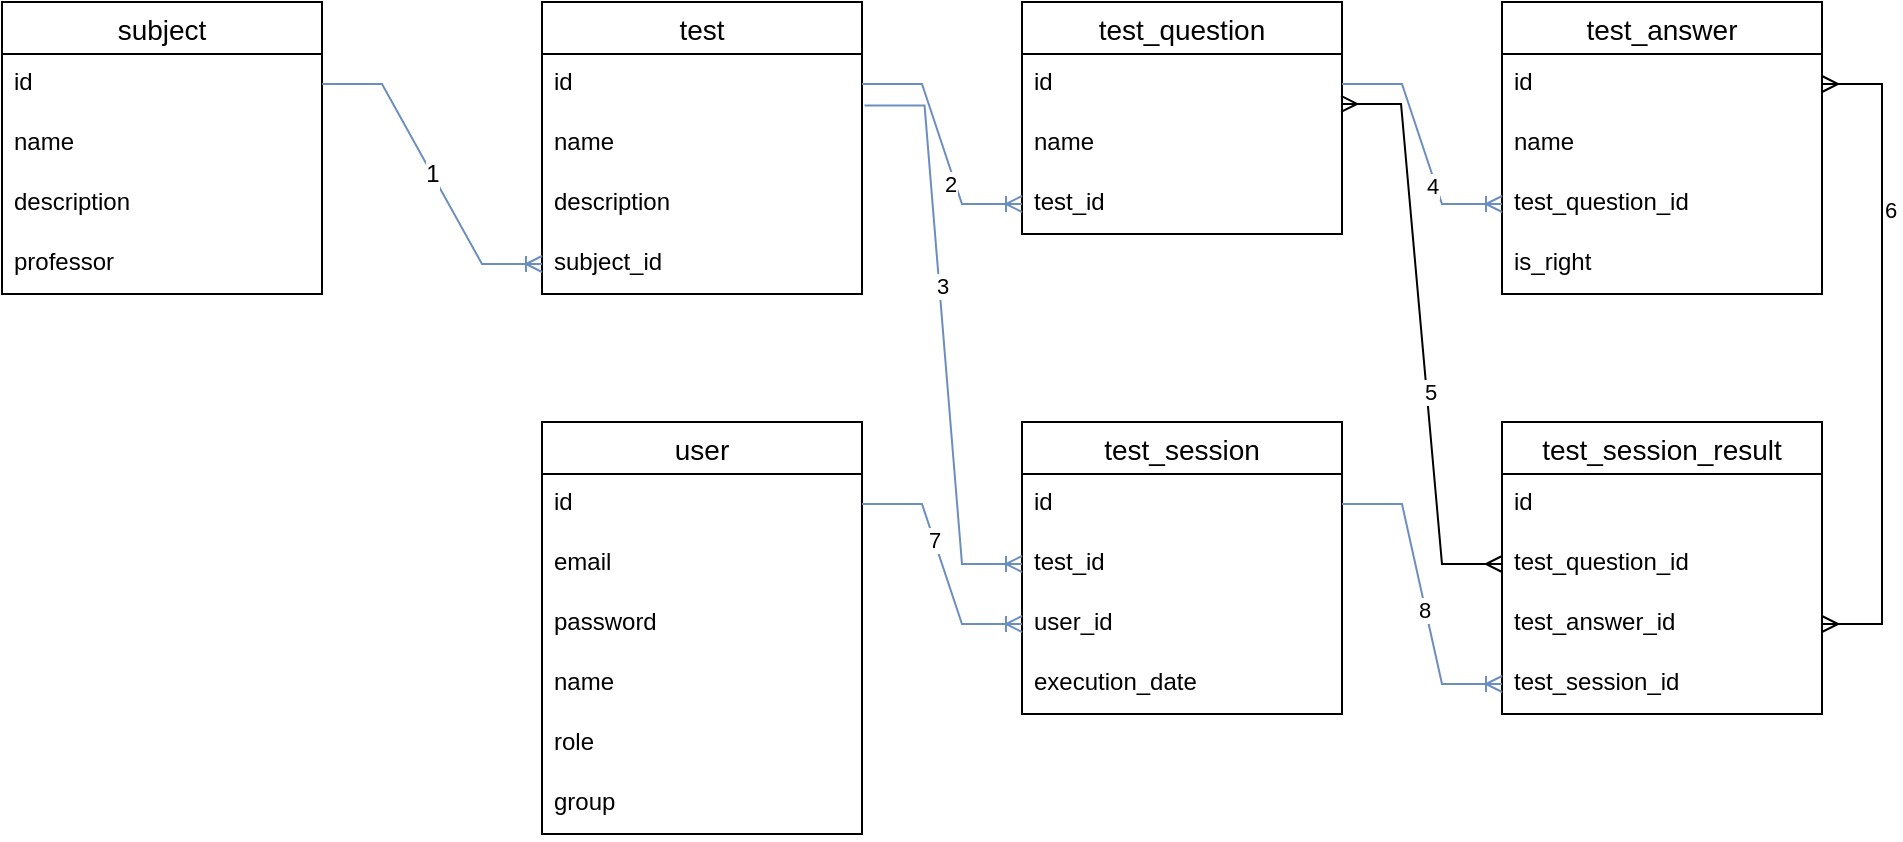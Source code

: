 <mxfile version="17.4.0" type="device"><diagram id="CbN8NUTBoEuVEoy8yFg_" name="Page-1"><mxGraphModel dx="1038" dy="617" grid="1" gridSize="10" guides="1" tooltips="1" connect="1" arrows="1" fold="1" page="1" pageScale="1" pageWidth="827" pageHeight="1169" math="0" shadow="0"><root><mxCell id="0"/><mxCell id="1" parent="0"/><mxCell id="wVKWd-nGMsujwySAPHgm-1" value="test" style="swimlane;fontStyle=0;childLayout=stackLayout;horizontal=1;startSize=26;horizontalStack=0;resizeParent=1;resizeParentMax=0;resizeLast=0;collapsible=1;marginBottom=0;align=center;fontSize=14;" vertex="1" parent="1"><mxGeometry x="300" y="190" width="160" height="146" as="geometry"/></mxCell><mxCell id="wVKWd-nGMsujwySAPHgm-2" value="id" style="text;strokeColor=none;fillColor=none;spacingLeft=4;spacingRight=4;overflow=hidden;rotatable=0;points=[[0,0.5],[1,0.5]];portConstraint=eastwest;fontSize=12;" vertex="1" parent="wVKWd-nGMsujwySAPHgm-1"><mxGeometry y="26" width="160" height="30" as="geometry"/></mxCell><mxCell id="wVKWd-nGMsujwySAPHgm-3" value="name" style="text;strokeColor=none;fillColor=none;spacingLeft=4;spacingRight=4;overflow=hidden;rotatable=0;points=[[0,0.5],[1,0.5]];portConstraint=eastwest;fontSize=12;" vertex="1" parent="wVKWd-nGMsujwySAPHgm-1"><mxGeometry y="56" width="160" height="30" as="geometry"/></mxCell><mxCell id="wVKWd-nGMsujwySAPHgm-4" value="description" style="text;strokeColor=none;fillColor=none;spacingLeft=4;spacingRight=4;overflow=hidden;rotatable=0;points=[[0,0.5],[1,0.5]];portConstraint=eastwest;fontSize=12;" vertex="1" parent="wVKWd-nGMsujwySAPHgm-1"><mxGeometry y="86" width="160" height="30" as="geometry"/></mxCell><mxCell id="wVKWd-nGMsujwySAPHgm-5" value="subject_id" style="text;strokeColor=none;fillColor=none;spacingLeft=4;spacingRight=4;overflow=hidden;rotatable=0;points=[[0,0.5],[1,0.5]];portConstraint=eastwest;fontSize=12;" vertex="1" parent="wVKWd-nGMsujwySAPHgm-1"><mxGeometry y="116" width="160" height="30" as="geometry"/></mxCell><mxCell id="wVKWd-nGMsujwySAPHgm-6" value="test_question" style="swimlane;fontStyle=0;childLayout=stackLayout;horizontal=1;startSize=26;horizontalStack=0;resizeParent=1;resizeParentMax=0;resizeLast=0;collapsible=1;marginBottom=0;align=center;fontSize=14;" vertex="1" parent="1"><mxGeometry x="540" y="190" width="160" height="116" as="geometry"/></mxCell><mxCell id="wVKWd-nGMsujwySAPHgm-7" value="id" style="text;strokeColor=none;fillColor=none;spacingLeft=4;spacingRight=4;overflow=hidden;rotatable=0;points=[[0,0.5],[1,0.5]];portConstraint=eastwest;fontSize=12;" vertex="1" parent="wVKWd-nGMsujwySAPHgm-6"><mxGeometry y="26" width="160" height="30" as="geometry"/></mxCell><mxCell id="wVKWd-nGMsujwySAPHgm-8" value="name" style="text;strokeColor=none;fillColor=none;spacingLeft=4;spacingRight=4;overflow=hidden;rotatable=0;points=[[0,0.5],[1,0.5]];portConstraint=eastwest;fontSize=12;" vertex="1" parent="wVKWd-nGMsujwySAPHgm-6"><mxGeometry y="56" width="160" height="30" as="geometry"/></mxCell><mxCell id="wVKWd-nGMsujwySAPHgm-9" value="test_id" style="text;strokeColor=none;fillColor=none;spacingLeft=4;spacingRight=4;overflow=hidden;rotatable=0;points=[[0,0.5],[1,0.5]];portConstraint=eastwest;fontSize=12;" vertex="1" parent="wVKWd-nGMsujwySAPHgm-6"><mxGeometry y="86" width="160" height="30" as="geometry"/></mxCell><mxCell id="wVKWd-nGMsujwySAPHgm-10" value="test_answer" style="swimlane;fontStyle=0;childLayout=stackLayout;horizontal=1;startSize=26;horizontalStack=0;resizeParent=1;resizeParentMax=0;resizeLast=0;collapsible=1;marginBottom=0;align=center;fontSize=14;" vertex="1" parent="1"><mxGeometry x="780" y="190" width="160" height="146" as="geometry"/></mxCell><mxCell id="wVKWd-nGMsujwySAPHgm-11" value="id" style="text;strokeColor=none;fillColor=none;spacingLeft=4;spacingRight=4;overflow=hidden;rotatable=0;points=[[0,0.5],[1,0.5]];portConstraint=eastwest;fontSize=12;" vertex="1" parent="wVKWd-nGMsujwySAPHgm-10"><mxGeometry y="26" width="160" height="30" as="geometry"/></mxCell><mxCell id="wVKWd-nGMsujwySAPHgm-12" value="name" style="text;strokeColor=none;fillColor=none;spacingLeft=4;spacingRight=4;overflow=hidden;rotatable=0;points=[[0,0.5],[1,0.5]];portConstraint=eastwest;fontSize=12;" vertex="1" parent="wVKWd-nGMsujwySAPHgm-10"><mxGeometry y="56" width="160" height="30" as="geometry"/></mxCell><mxCell id="wVKWd-nGMsujwySAPHgm-13" value="test_question_id" style="text;strokeColor=none;fillColor=none;spacingLeft=4;spacingRight=4;overflow=hidden;rotatable=0;points=[[0,0.5],[1,0.5]];portConstraint=eastwest;fontSize=12;" vertex="1" parent="wVKWd-nGMsujwySAPHgm-10"><mxGeometry y="86" width="160" height="30" as="geometry"/></mxCell><mxCell id="wVKWd-nGMsujwySAPHgm-14" value="is_right" style="text;strokeColor=none;fillColor=none;spacingLeft=4;spacingRight=4;overflow=hidden;rotatable=0;points=[[0,0.5],[1,0.5]];portConstraint=eastwest;fontSize=12;" vertex="1" parent="wVKWd-nGMsujwySAPHgm-10"><mxGeometry y="116" width="160" height="30" as="geometry"/></mxCell><mxCell id="wVKWd-nGMsujwySAPHgm-15" value="" style="edgeStyle=entityRelationEdgeStyle;fontSize=12;html=1;endArrow=ERoneToMany;rounded=0;fillColor=#dae8fc;strokeColor=#6c8ebf;" edge="1" parent="1" source="wVKWd-nGMsujwySAPHgm-2" target="wVKWd-nGMsujwySAPHgm-9"><mxGeometry width="100" height="100" relative="1" as="geometry"><mxPoint x="530" y="410" as="sourcePoint"/><mxPoint x="630" y="310" as="targetPoint"/></mxGeometry></mxCell><mxCell id="wVKWd-nGMsujwySAPHgm-55" value="2" style="edgeLabel;html=1;align=center;verticalAlign=middle;resizable=0;points=[];" vertex="1" connectable="0" parent="wVKWd-nGMsujwySAPHgm-15"><mxGeometry x="0.314" y="-3" relative="1" as="geometry"><mxPoint as="offset"/></mxGeometry></mxCell><mxCell id="wVKWd-nGMsujwySAPHgm-16" value="" style="edgeStyle=entityRelationEdgeStyle;fontSize=12;html=1;endArrow=ERoneToMany;rounded=0;fillColor=#dae8fc;strokeColor=#6c8ebf;" edge="1" parent="1" source="wVKWd-nGMsujwySAPHgm-7" target="wVKWd-nGMsujwySAPHgm-13"><mxGeometry width="100" height="100" relative="1" as="geometry"><mxPoint x="610" y="410" as="sourcePoint"/><mxPoint x="710" y="310" as="targetPoint"/></mxGeometry></mxCell><mxCell id="wVKWd-nGMsujwySAPHgm-57" value="4" style="edgeLabel;html=1;align=center;verticalAlign=middle;resizable=0;points=[];" vertex="1" connectable="0" parent="wVKWd-nGMsujwySAPHgm-16"><mxGeometry x="0.335" y="-2" relative="1" as="geometry"><mxPoint as="offset"/></mxGeometry></mxCell><mxCell id="wVKWd-nGMsujwySAPHgm-17" value="test_session" style="swimlane;fontStyle=0;childLayout=stackLayout;horizontal=1;startSize=26;horizontalStack=0;resizeParent=1;resizeParentMax=0;resizeLast=0;collapsible=1;marginBottom=0;align=center;fontSize=14;" vertex="1" parent="1"><mxGeometry x="540" y="400" width="160" height="146" as="geometry"/></mxCell><mxCell id="wVKWd-nGMsujwySAPHgm-18" value="id" style="text;strokeColor=none;fillColor=none;spacingLeft=4;spacingRight=4;overflow=hidden;rotatable=0;points=[[0,0.5],[1,0.5]];portConstraint=eastwest;fontSize=12;" vertex="1" parent="wVKWd-nGMsujwySAPHgm-17"><mxGeometry y="26" width="160" height="30" as="geometry"/></mxCell><mxCell id="wVKWd-nGMsujwySAPHgm-19" value="test_id" style="text;strokeColor=none;fillColor=none;spacingLeft=4;spacingRight=4;overflow=hidden;rotatable=0;points=[[0,0.5],[1,0.5]];portConstraint=eastwest;fontSize=12;" vertex="1" parent="wVKWd-nGMsujwySAPHgm-17"><mxGeometry y="56" width="160" height="30" as="geometry"/></mxCell><mxCell id="wVKWd-nGMsujwySAPHgm-20" value="user_id" style="text;strokeColor=none;fillColor=none;spacingLeft=4;spacingRight=4;overflow=hidden;rotatable=0;points=[[0,0.5],[1,0.5]];portConstraint=eastwest;fontSize=12;" vertex="1" parent="wVKWd-nGMsujwySAPHgm-17"><mxGeometry y="86" width="160" height="30" as="geometry"/></mxCell><mxCell id="wVKWd-nGMsujwySAPHgm-21" value="execution_date" style="text;strokeColor=none;fillColor=none;spacingLeft=4;spacingRight=4;overflow=hidden;rotatable=0;points=[[0,0.5],[1,0.5]];portConstraint=eastwest;fontSize=12;" vertex="1" parent="wVKWd-nGMsujwySAPHgm-17"><mxGeometry y="116" width="160" height="30" as="geometry"/></mxCell><mxCell id="wVKWd-nGMsujwySAPHgm-22" value="test_session_result" style="swimlane;fontStyle=0;childLayout=stackLayout;horizontal=1;startSize=26;horizontalStack=0;resizeParent=1;resizeParentMax=0;resizeLast=0;collapsible=1;marginBottom=0;align=center;fontSize=14;" vertex="1" parent="1"><mxGeometry x="780" y="400" width="160" height="146" as="geometry"/></mxCell><mxCell id="wVKWd-nGMsujwySAPHgm-23" value="id" style="text;strokeColor=none;fillColor=none;spacingLeft=4;spacingRight=4;overflow=hidden;rotatable=0;points=[[0,0.5],[1,0.5]];portConstraint=eastwest;fontSize=12;" vertex="1" parent="wVKWd-nGMsujwySAPHgm-22"><mxGeometry y="26" width="160" height="30" as="geometry"/></mxCell><mxCell id="wVKWd-nGMsujwySAPHgm-25" value="test_question_id" style="text;strokeColor=none;fillColor=none;spacingLeft=4;spacingRight=4;overflow=hidden;rotatable=0;points=[[0,0.5],[1,0.5]];portConstraint=eastwest;fontSize=12;" vertex="1" parent="wVKWd-nGMsujwySAPHgm-22"><mxGeometry y="56" width="160" height="30" as="geometry"/></mxCell><mxCell id="wVKWd-nGMsujwySAPHgm-26" value="test_answer_id" style="text;strokeColor=none;fillColor=none;spacingLeft=4;spacingRight=4;overflow=hidden;rotatable=0;points=[[0,0.5],[1,0.5]];portConstraint=eastwest;fontSize=12;" vertex="1" parent="wVKWd-nGMsujwySAPHgm-22"><mxGeometry y="86" width="160" height="30" as="geometry"/></mxCell><mxCell id="wVKWd-nGMsujwySAPHgm-24" value="test_session_id" style="text;strokeColor=none;fillColor=none;spacingLeft=4;spacingRight=4;overflow=hidden;rotatable=0;points=[[0,0.5],[1,0.5]];portConstraint=eastwest;fontSize=12;" vertex="1" parent="wVKWd-nGMsujwySAPHgm-22"><mxGeometry y="116" width="160" height="30" as="geometry"/></mxCell><mxCell id="wVKWd-nGMsujwySAPHgm-27" value="subject" style="swimlane;fontStyle=0;childLayout=stackLayout;horizontal=1;startSize=26;horizontalStack=0;resizeParent=1;resizeParentMax=0;resizeLast=0;collapsible=1;marginBottom=0;align=center;fontSize=14;" vertex="1" parent="1"><mxGeometry x="30" y="190" width="160" height="146" as="geometry"/></mxCell><mxCell id="wVKWd-nGMsujwySAPHgm-28" value="id" style="text;strokeColor=none;fillColor=none;spacingLeft=4;spacingRight=4;overflow=hidden;rotatable=0;points=[[0,0.5],[1,0.5]];portConstraint=eastwest;fontSize=12;" vertex="1" parent="wVKWd-nGMsujwySAPHgm-27"><mxGeometry y="26" width="160" height="30" as="geometry"/></mxCell><mxCell id="wVKWd-nGMsujwySAPHgm-29" value="name" style="text;strokeColor=none;fillColor=none;spacingLeft=4;spacingRight=4;overflow=hidden;rotatable=0;points=[[0,0.5],[1,0.5]];portConstraint=eastwest;fontSize=12;" vertex="1" parent="wVKWd-nGMsujwySAPHgm-27"><mxGeometry y="56" width="160" height="30" as="geometry"/></mxCell><mxCell id="wVKWd-nGMsujwySAPHgm-30" value="description" style="text;strokeColor=none;fillColor=none;spacingLeft=4;spacingRight=4;overflow=hidden;rotatable=0;points=[[0,0.5],[1,0.5]];portConstraint=eastwest;fontSize=12;" vertex="1" parent="wVKWd-nGMsujwySAPHgm-27"><mxGeometry y="86" width="160" height="30" as="geometry"/></mxCell><mxCell id="wVKWd-nGMsujwySAPHgm-31" value="professor" style="text;strokeColor=none;fillColor=none;spacingLeft=4;spacingRight=4;overflow=hidden;rotatable=0;points=[[0,0.5],[1,0.5]];portConstraint=eastwest;fontSize=12;" vertex="1" parent="wVKWd-nGMsujwySAPHgm-27"><mxGeometry y="116" width="160" height="30" as="geometry"/></mxCell><mxCell id="wVKWd-nGMsujwySAPHgm-33" value="user" style="swimlane;fontStyle=0;childLayout=stackLayout;horizontal=1;startSize=26;horizontalStack=0;resizeParent=1;resizeParentMax=0;resizeLast=0;collapsible=1;marginBottom=0;align=center;fontSize=14;" vertex="1" parent="1"><mxGeometry x="300" y="400" width="160" height="206" as="geometry"/></mxCell><mxCell id="wVKWd-nGMsujwySAPHgm-34" value="id" style="text;strokeColor=none;fillColor=none;spacingLeft=4;spacingRight=4;overflow=hidden;rotatable=0;points=[[0,0.5],[1,0.5]];portConstraint=eastwest;fontSize=12;" vertex="1" parent="wVKWd-nGMsujwySAPHgm-33"><mxGeometry y="26" width="160" height="30" as="geometry"/></mxCell><mxCell id="wVKWd-nGMsujwySAPHgm-35" value="email" style="text;strokeColor=none;fillColor=none;spacingLeft=4;spacingRight=4;overflow=hidden;rotatable=0;points=[[0,0.5],[1,0.5]];portConstraint=eastwest;fontSize=12;" vertex="1" parent="wVKWd-nGMsujwySAPHgm-33"><mxGeometry y="56" width="160" height="30" as="geometry"/></mxCell><mxCell id="wVKWd-nGMsujwySAPHgm-36" value="password" style="text;strokeColor=none;fillColor=none;spacingLeft=4;spacingRight=4;overflow=hidden;rotatable=0;points=[[0,0.5],[1,0.5]];portConstraint=eastwest;fontSize=12;" vertex="1" parent="wVKWd-nGMsujwySAPHgm-33"><mxGeometry y="86" width="160" height="30" as="geometry"/></mxCell><mxCell id="wVKWd-nGMsujwySAPHgm-37" value="name" style="text;strokeColor=none;fillColor=none;spacingLeft=4;spacingRight=4;overflow=hidden;rotatable=0;points=[[0,0.5],[1,0.5]];portConstraint=eastwest;fontSize=12;" vertex="1" parent="wVKWd-nGMsujwySAPHgm-33"><mxGeometry y="116" width="160" height="30" as="geometry"/></mxCell><mxCell id="wVKWd-nGMsujwySAPHgm-38" value="role" style="text;strokeColor=none;fillColor=none;spacingLeft=4;spacingRight=4;overflow=hidden;rotatable=0;points=[[0,0.5],[1,0.5]];portConstraint=eastwest;fontSize=12;" vertex="1" parent="wVKWd-nGMsujwySAPHgm-33"><mxGeometry y="146" width="160" height="30" as="geometry"/></mxCell><mxCell id="wVKWd-nGMsujwySAPHgm-39" value="group" style="text;strokeColor=none;fillColor=none;spacingLeft=4;spacingRight=4;overflow=hidden;rotatable=0;points=[[0,0.5],[1,0.5]];portConstraint=eastwest;fontSize=12;" vertex="1" parent="wVKWd-nGMsujwySAPHgm-33"><mxGeometry y="176" width="160" height="30" as="geometry"/></mxCell><mxCell id="wVKWd-nGMsujwySAPHgm-40" value="" style="edgeStyle=entityRelationEdgeStyle;fontSize=12;html=1;endArrow=ERoneToMany;rounded=0;exitX=1.008;exitY=0.86;exitDx=0;exitDy=0;exitPerimeter=0;fillColor=#dae8fc;strokeColor=#6c8ebf;" edge="1" parent="1" source="wVKWd-nGMsujwySAPHgm-2" target="wVKWd-nGMsujwySAPHgm-19"><mxGeometry width="100" height="100" relative="1" as="geometry"><mxPoint x="330" y="430" as="sourcePoint"/><mxPoint x="540" y="360" as="targetPoint"/></mxGeometry></mxCell><mxCell id="wVKWd-nGMsujwySAPHgm-56" value="3" style="edgeLabel;html=1;align=center;verticalAlign=middle;resizable=0;points=[];" vertex="1" connectable="0" parent="wVKWd-nGMsujwySAPHgm-40"><mxGeometry x="-0.174" y="1" relative="1" as="geometry"><mxPoint as="offset"/></mxGeometry></mxCell><mxCell id="wVKWd-nGMsujwySAPHgm-41" value="" style="edgeStyle=entityRelationEdgeStyle;fontSize=12;html=1;endArrow=ERoneToMany;rounded=0;fillColor=#dae8fc;strokeColor=#6c8ebf;" edge="1" parent="1" source="wVKWd-nGMsujwySAPHgm-34" target="wVKWd-nGMsujwySAPHgm-20"><mxGeometry width="100" height="100" relative="1" as="geometry"><mxPoint x="364" y="500" as="sourcePoint"/><mxPoint x="464" y="400" as="targetPoint"/></mxGeometry></mxCell><mxCell id="wVKWd-nGMsujwySAPHgm-60" value="7" style="edgeLabel;html=1;align=center;verticalAlign=middle;resizable=0;points=[];" vertex="1" connectable="0" parent="wVKWd-nGMsujwySAPHgm-41"><mxGeometry x="-0.204" relative="1" as="geometry"><mxPoint as="offset"/></mxGeometry></mxCell><mxCell id="wVKWd-nGMsujwySAPHgm-42" value="" style="edgeStyle=entityRelationEdgeStyle;fontSize=12;html=1;endArrow=ERoneToMany;rounded=0;fillColor=#dae8fc;strokeColor=#6c8ebf;" edge="1" parent="1" source="wVKWd-nGMsujwySAPHgm-18" target="wVKWd-nGMsujwySAPHgm-24"><mxGeometry width="100" height="100" relative="1" as="geometry"><mxPoint x="380" y="650" as="sourcePoint"/><mxPoint x="480" y="550" as="targetPoint"/></mxGeometry></mxCell><mxCell id="wVKWd-nGMsujwySAPHgm-61" value="8" style="edgeLabel;html=1;align=center;verticalAlign=middle;resizable=0;points=[];" vertex="1" connectable="0" parent="wVKWd-nGMsujwySAPHgm-42"><mxGeometry x="0.094" y="-1" relative="1" as="geometry"><mxPoint as="offset"/></mxGeometry></mxCell><mxCell id="wVKWd-nGMsujwySAPHgm-44" value="1" style="edgeStyle=entityRelationEdgeStyle;fontSize=12;html=1;endArrow=ERoneToMany;rounded=0;fillColor=#dae8fc;strokeColor=#6c8ebf;" edge="1" parent="1" source="wVKWd-nGMsujwySAPHgm-28" target="wVKWd-nGMsujwySAPHgm-5"><mxGeometry width="100" height="100" relative="1" as="geometry"><mxPoint x="440" y="460" as="sourcePoint"/><mxPoint x="540" y="360" as="targetPoint"/></mxGeometry></mxCell><mxCell id="wVKWd-nGMsujwySAPHgm-62" value="" style="edgeStyle=entityRelationEdgeStyle;fontSize=12;html=1;endArrow=ERmany;startArrow=ERmany;rounded=0;entryX=0.997;entryY=0.833;entryDx=0;entryDy=0;entryPerimeter=0;" edge="1" parent="1" source="wVKWd-nGMsujwySAPHgm-25" target="wVKWd-nGMsujwySAPHgm-7"><mxGeometry width="100" height="100" relative="1" as="geometry"><mxPoint x="450" y="370" as="sourcePoint"/><mxPoint x="550" y="270" as="targetPoint"/></mxGeometry></mxCell><mxCell id="wVKWd-nGMsujwySAPHgm-63" value="5" style="edgeLabel;html=1;align=center;verticalAlign=middle;resizable=0;points=[];" vertex="1" connectable="0" parent="wVKWd-nGMsujwySAPHgm-62"><mxGeometry x="-0.196" y="-1" relative="1" as="geometry"><mxPoint as="offset"/></mxGeometry></mxCell><mxCell id="wVKWd-nGMsujwySAPHgm-64" value="" style="edgeStyle=entityRelationEdgeStyle;fontSize=12;html=1;endArrow=ERmany;startArrow=ERmany;rounded=0;" edge="1" parent="1" source="wVKWd-nGMsujwySAPHgm-26" target="wVKWd-nGMsujwySAPHgm-11"><mxGeometry width="100" height="100" relative="1" as="geometry"><mxPoint x="1060" y="450" as="sourcePoint"/><mxPoint x="1160" y="350" as="targetPoint"/></mxGeometry></mxCell><mxCell id="wVKWd-nGMsujwySAPHgm-65" value="6" style="edgeLabel;html=1;align=center;verticalAlign=middle;resizable=0;points=[];" vertex="1" connectable="0" parent="wVKWd-nGMsujwySAPHgm-64"><mxGeometry x="0.435" y="-4" relative="1" as="geometry"><mxPoint as="offset"/></mxGeometry></mxCell></root></mxGraphModel></diagram></mxfile>